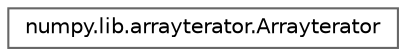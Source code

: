 digraph "Graphical Class Hierarchy"
{
 // LATEX_PDF_SIZE
  bgcolor="transparent";
  edge [fontname=Helvetica,fontsize=10,labelfontname=Helvetica,labelfontsize=10];
  node [fontname=Helvetica,fontsize=10,shape=box,height=0.2,width=0.4];
  rankdir="LR";
  Node0 [id="Node000000",label="numpy.lib.arrayterator.Arrayterator",height=0.2,width=0.4,color="grey40", fillcolor="white", style="filled",URL="$dd/d5c/classnumpy_1_1lib_1_1arrayterator_1_1Arrayterator.html",tooltip=" "];
}
